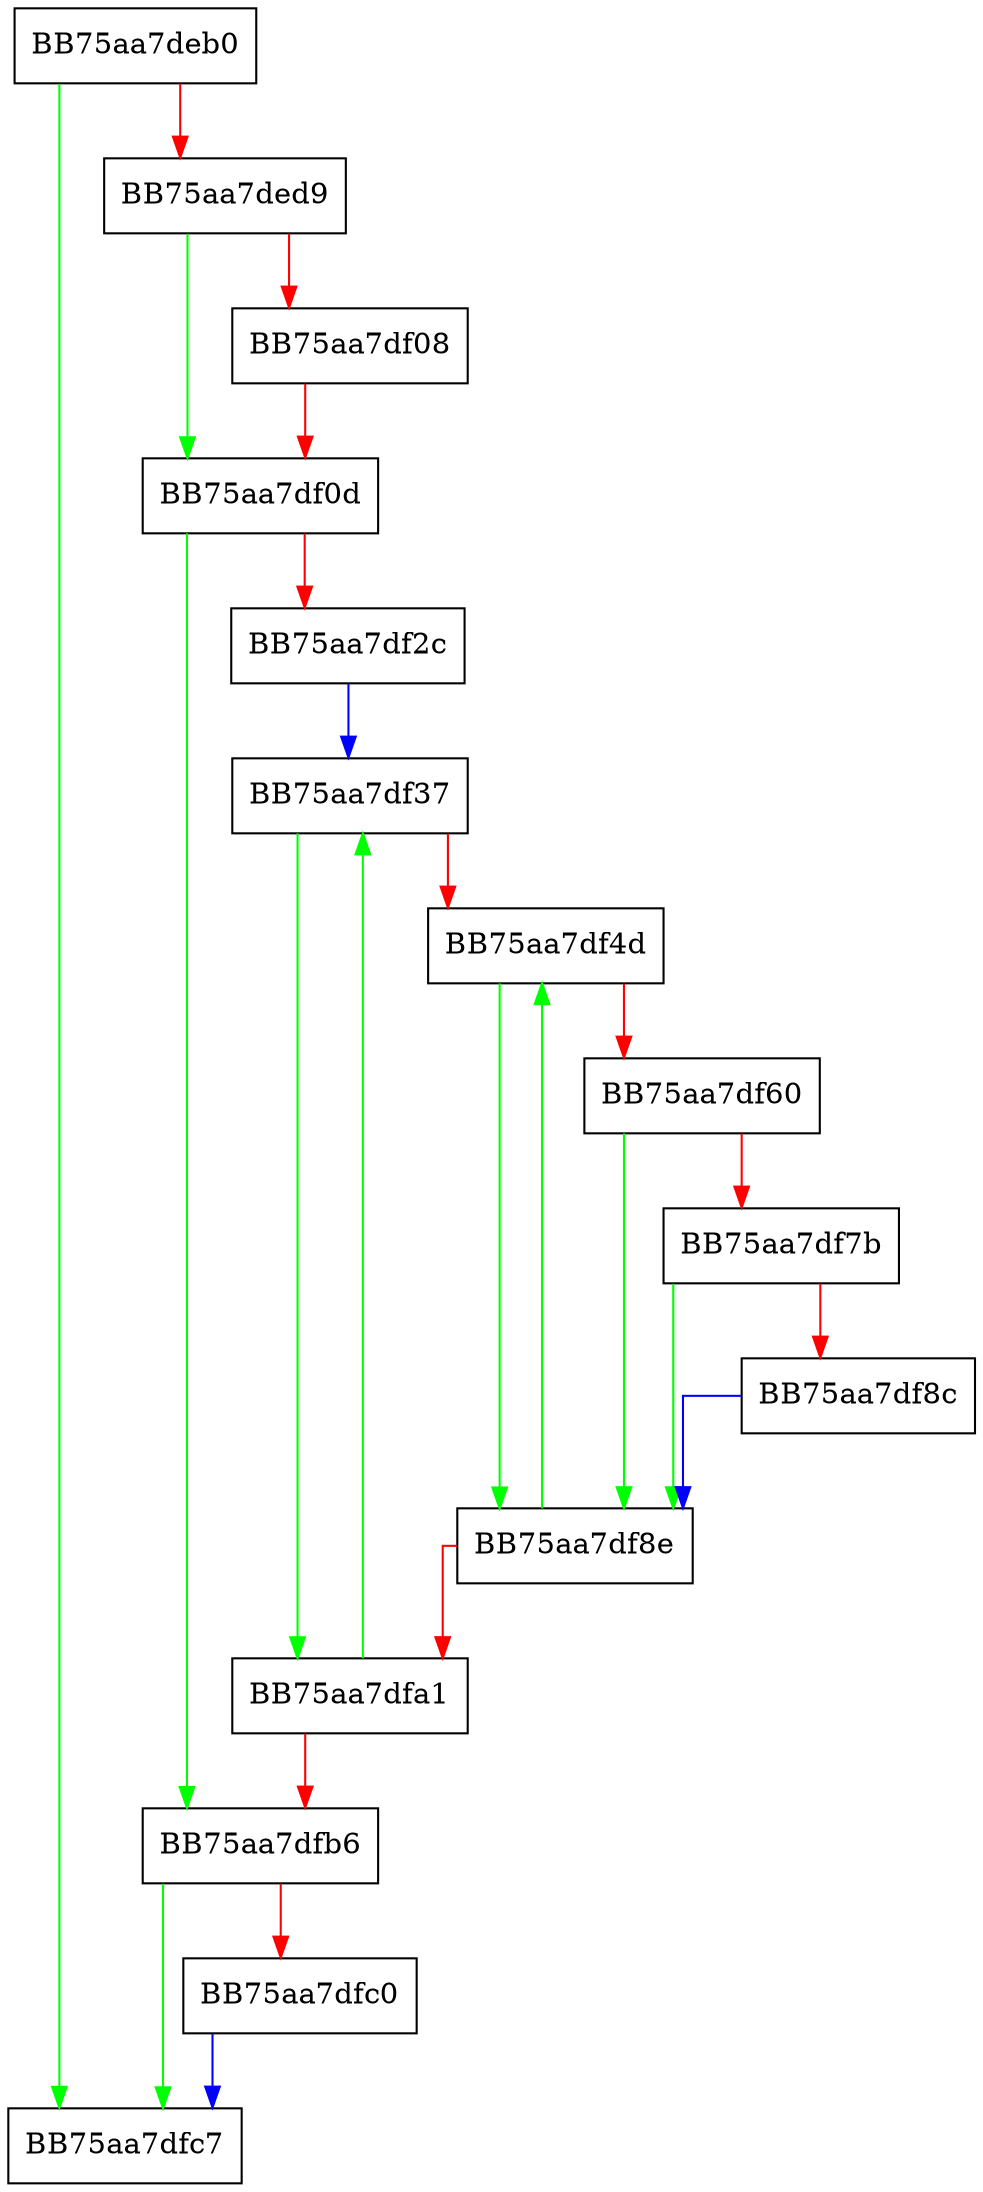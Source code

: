 digraph age_pages {
  node [shape="box"];
  graph [splines=ortho];
  BB75aa7deb0 -> BB75aa7dfc7 [color="green"];
  BB75aa7deb0 -> BB75aa7ded9 [color="red"];
  BB75aa7ded9 -> BB75aa7df0d [color="green"];
  BB75aa7ded9 -> BB75aa7df08 [color="red"];
  BB75aa7df08 -> BB75aa7df0d [color="red"];
  BB75aa7df0d -> BB75aa7dfb6 [color="green"];
  BB75aa7df0d -> BB75aa7df2c [color="red"];
  BB75aa7df2c -> BB75aa7df37 [color="blue"];
  BB75aa7df37 -> BB75aa7dfa1 [color="green"];
  BB75aa7df37 -> BB75aa7df4d [color="red"];
  BB75aa7df4d -> BB75aa7df8e [color="green"];
  BB75aa7df4d -> BB75aa7df60 [color="red"];
  BB75aa7df60 -> BB75aa7df8e [color="green"];
  BB75aa7df60 -> BB75aa7df7b [color="red"];
  BB75aa7df7b -> BB75aa7df8e [color="green"];
  BB75aa7df7b -> BB75aa7df8c [color="red"];
  BB75aa7df8c -> BB75aa7df8e [color="blue"];
  BB75aa7df8e -> BB75aa7df4d [color="green"];
  BB75aa7df8e -> BB75aa7dfa1 [color="red"];
  BB75aa7dfa1 -> BB75aa7df37 [color="green"];
  BB75aa7dfa1 -> BB75aa7dfb6 [color="red"];
  BB75aa7dfb6 -> BB75aa7dfc7 [color="green"];
  BB75aa7dfb6 -> BB75aa7dfc0 [color="red"];
  BB75aa7dfc0 -> BB75aa7dfc7 [color="blue"];
}